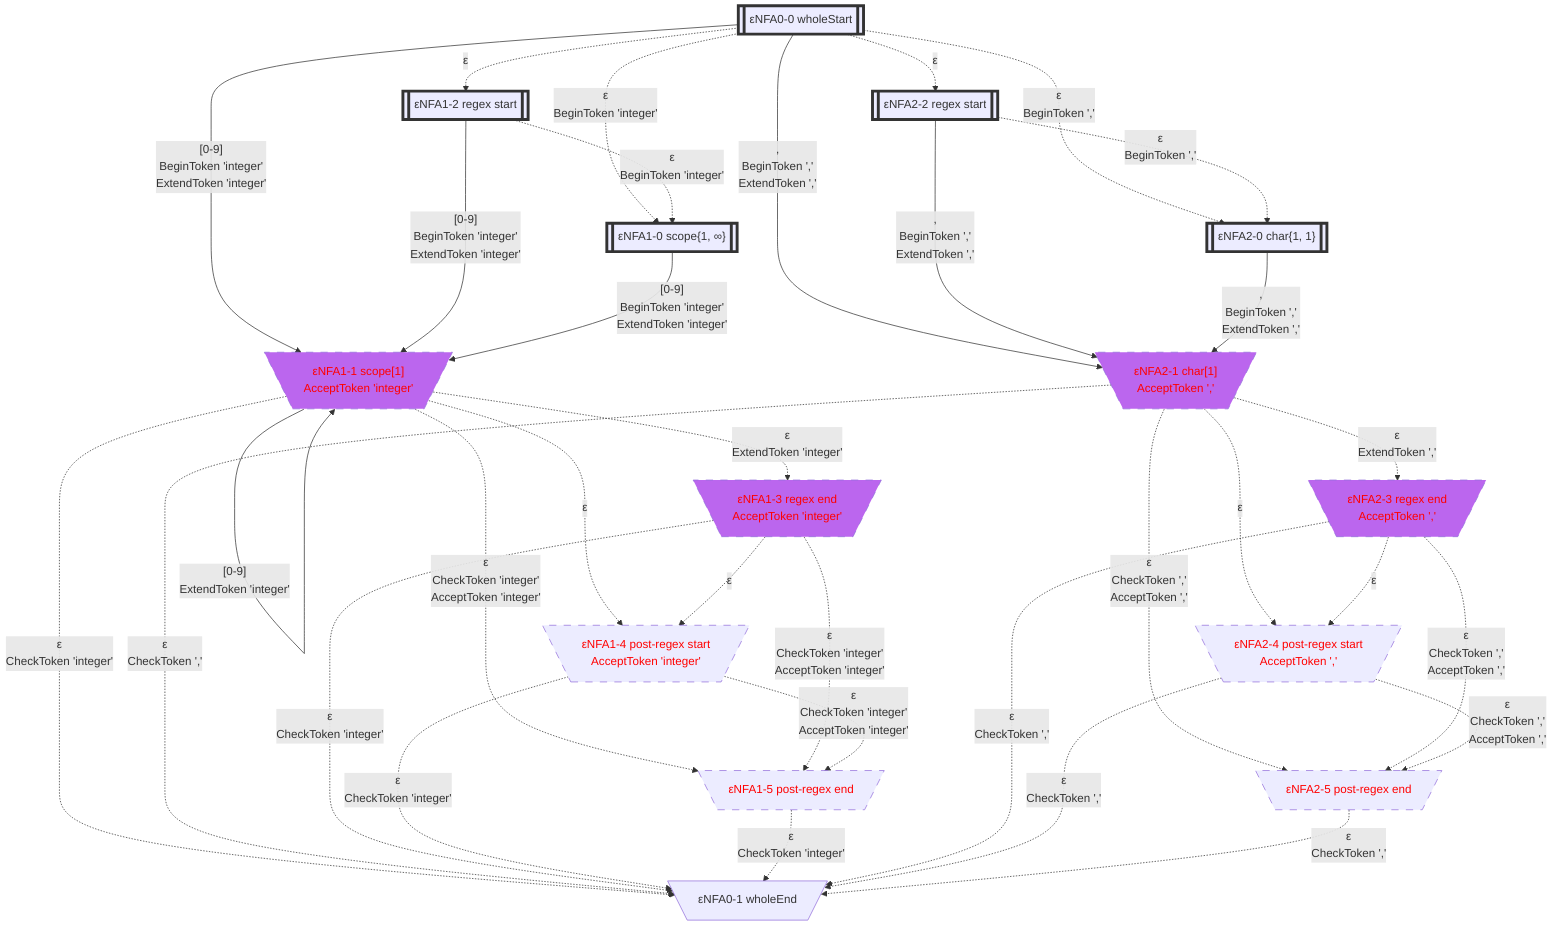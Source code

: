 flowchart
classDef c0001 color:#FF0000;
classDef c0010 stroke-dasharray: 10 10;
classDef c0011 stroke-dasharray: 10 10,color:#FF0000;
classDef c0100 fill:#BB66EE;
classDef c0101 fill:#BB66EE,color:#FF0000;
classDef c0110 fill:#BB66EE,stroke-dasharray: 10 10;
classDef c0111 fill:#BB66EE,stroke-dasharray: 10 10,color:#FF0000;
classDef c1000 stroke:#333,stroke-width:4px;
classDef c1001 stroke:#333,stroke-width:4px,color:#FF0000;
classDef c1010 stroke:#333,stroke-width:4px,stroke-dasharray: 10 10;
classDef c1011 stroke:#333,stroke-width:4px,stroke-dasharray: 10 10,color:#FF0000;
classDef c1100 stroke:#333,stroke-width:4px,fill:#BB66EE;
classDef c1101 stroke:#333,stroke-width:4px,fill:#BB66EE,color:#FF0000;
classDef c1110 stroke:#333,stroke-width:4px,fill:#BB66EE,stroke-dasharray: 10 10;
classDef c1111 stroke:#333,stroke-width:4px,fill:#BB66EE,stroke-dasharray: 10 10,color:#FF0000;
eNFA0_0_34389978[["εNFA0-0 wholeStart"]]
class eNFA0_0_34389978 c1000;
eNFA1_2_34124810[["εNFA1-2 regex start"]]
class eNFA1_2_34124810 c1000;
eNFA2_2_41074347[["εNFA2-2 regex start"]]
class eNFA2_2_41074347 c1000;
eNFA1_0_12646235[["εNFA1-0 scope{1, ∞}"]]
class eNFA1_0_12646235 c1000;
eNFA2_0_43755553[["εNFA2-0 char{1, 1}"]]
class eNFA2_0_43755553 c1000;
eNFA1_1_38687839[\"εNFA1-1 scope[1]
AcceptToken 'integer'"/]
class eNFA1_1_38687839 c0111;
eNFA2_1_58255659[\"εNFA2-1 char[1]
AcceptToken ','"/]
class eNFA2_1_58255659 c0111;
eNFA1_3_46707255[\"εNFA1-3 regex end
AcceptToken 'integer'"/]
class eNFA1_3_46707255 c0111;
eNFA1_4_27231349[\"εNFA1-4 post-regex start
AcceptToken 'integer'"/]
class eNFA1_4_27231349 c0011;
eNFA1_5_25395326[\"εNFA1-5 post-regex end"/]
class eNFA1_5_25395326 c0011;
eNFA0_1_25191324[\"εNFA0-1 wholeEnd"/]
eNFA2_3_54538884[\"εNFA2-3 regex end
AcceptToken ','"/]
class eNFA2_3_54538884 c0111;
eNFA2_4_21087909[\"εNFA2-4 post-regex start
AcceptToken ','"/]
class eNFA2_4_21087909 c0011;
eNFA2_5_17712116[\"εNFA2-5 post-regex end"/]
class eNFA2_5_17712116 c0011;
eNFA0_0_34389978 -.->|"ε"|eNFA1_2_34124810
eNFA0_0_34389978 -.->|"ε"|eNFA2_2_41074347
eNFA0_0_34389978 -.->|"ε
BeginToken 'integer'"|eNFA1_0_12646235
eNFA0_0_34389978 -.->|"ε
BeginToken ','"|eNFA2_0_43755553
eNFA0_0_34389978 -->|"[0-9]
BeginToken 'integer'
ExtendToken 'integer'"|eNFA1_1_38687839
eNFA0_0_34389978 -->|",
BeginToken ','
ExtendToken ','"|eNFA2_1_58255659
eNFA1_2_34124810 -.->|"ε
BeginToken 'integer'"|eNFA1_0_12646235
eNFA1_2_34124810 -->|"[0-9]
BeginToken 'integer'
ExtendToken 'integer'"|eNFA1_1_38687839
eNFA2_2_41074347 -.->|"ε
BeginToken ','"|eNFA2_0_43755553
eNFA2_2_41074347 -->|",
BeginToken ','
ExtendToken ','"|eNFA2_1_58255659
eNFA1_0_12646235 -->|"[0-9]
BeginToken 'integer'
ExtendToken 'integer'"|eNFA1_1_38687839
eNFA2_0_43755553 -->|",
BeginToken ','
ExtendToken ','"|eNFA2_1_58255659
eNFA1_1_38687839 -->|"[0-9]
ExtendToken 'integer'"|eNFA1_1_38687839
eNFA1_1_38687839 -.->|"ε
ExtendToken 'integer'"|eNFA1_3_46707255
eNFA1_1_38687839 -.->|"ε"|eNFA1_4_27231349
eNFA1_1_38687839 -.->|"ε
CheckToken 'integer'
AcceptToken 'integer'"|eNFA1_5_25395326
eNFA1_1_38687839 -.->|"ε
CheckToken 'integer'"|eNFA0_1_25191324
eNFA2_1_58255659 -.->|"ε
ExtendToken ','"|eNFA2_3_54538884
eNFA2_1_58255659 -.->|"ε"|eNFA2_4_21087909
eNFA2_1_58255659 -.->|"ε
CheckToken ','
AcceptToken ','"|eNFA2_5_17712116
eNFA2_1_58255659 -.->|"ε
CheckToken ','"|eNFA0_1_25191324
eNFA1_3_46707255 -.->|"ε"|eNFA1_4_27231349
eNFA1_3_46707255 -.->|"ε
CheckToken 'integer'
AcceptToken 'integer'"|eNFA1_5_25395326
eNFA1_3_46707255 -.->|"ε
CheckToken 'integer'"|eNFA0_1_25191324
eNFA1_4_27231349 -.->|"ε
CheckToken 'integer'
AcceptToken 'integer'"|eNFA1_5_25395326
eNFA1_4_27231349 -.->|"ε
CheckToken 'integer'"|eNFA0_1_25191324
eNFA1_5_25395326 -.->|"ε
CheckToken 'integer'"|eNFA0_1_25191324
eNFA2_3_54538884 -.->|"ε"|eNFA2_4_21087909
eNFA2_3_54538884 -.->|"ε
CheckToken ','
AcceptToken ','"|eNFA2_5_17712116
eNFA2_3_54538884 -.->|"ε
CheckToken ','"|eNFA0_1_25191324
eNFA2_4_21087909 -.->|"ε
CheckToken ','
AcceptToken ','"|eNFA2_5_17712116
eNFA2_4_21087909 -.->|"ε
CheckToken ','"|eNFA0_1_25191324
eNFA2_5_17712116 -.->|"ε
CheckToken ','"|eNFA0_1_25191324